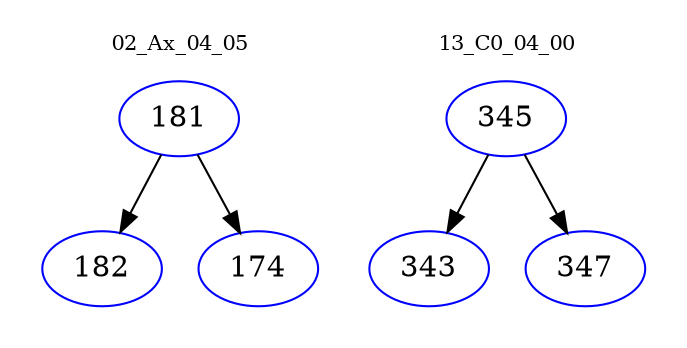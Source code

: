 digraph{
subgraph cluster_0 {
color = white
label = "02_Ax_04_05";
fontsize=10;
T0_181 [label="181", color="blue"]
T0_181 -> T0_182 [color="black"]
T0_182 [label="182", color="blue"]
T0_181 -> T0_174 [color="black"]
T0_174 [label="174", color="blue"]
}
subgraph cluster_1 {
color = white
label = "13_C0_04_00";
fontsize=10;
T1_345 [label="345", color="blue"]
T1_345 -> T1_343 [color="black"]
T1_343 [label="343", color="blue"]
T1_345 -> T1_347 [color="black"]
T1_347 [label="347", color="blue"]
}
}
